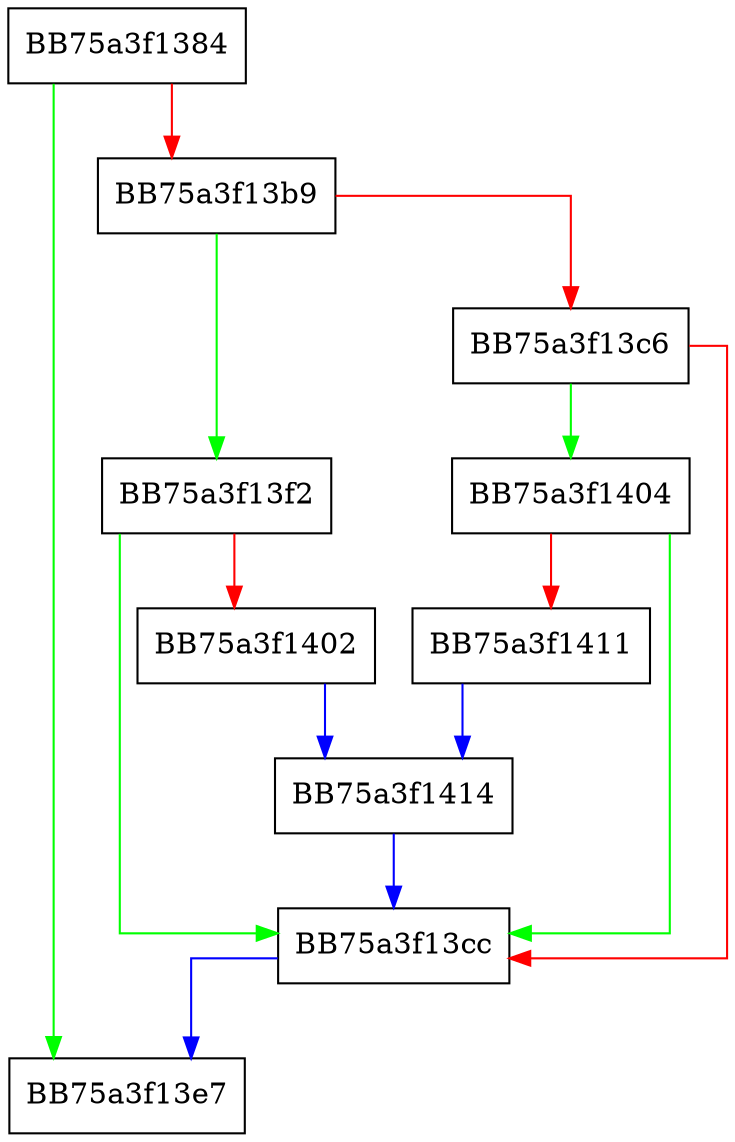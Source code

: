 digraph mimenMlexer_Restart {
  node [shape="box"];
  graph [splines=ortho];
  BB75a3f1384 -> BB75a3f13e7 [color="green"];
  BB75a3f1384 -> BB75a3f13b9 [color="red"];
  BB75a3f13b9 -> BB75a3f13f2 [color="green"];
  BB75a3f13b9 -> BB75a3f13c6 [color="red"];
  BB75a3f13c6 -> BB75a3f1404 [color="green"];
  BB75a3f13c6 -> BB75a3f13cc [color="red"];
  BB75a3f13cc -> BB75a3f13e7 [color="blue"];
  BB75a3f13f2 -> BB75a3f13cc [color="green"];
  BB75a3f13f2 -> BB75a3f1402 [color="red"];
  BB75a3f1402 -> BB75a3f1414 [color="blue"];
  BB75a3f1404 -> BB75a3f13cc [color="green"];
  BB75a3f1404 -> BB75a3f1411 [color="red"];
  BB75a3f1411 -> BB75a3f1414 [color="blue"];
  BB75a3f1414 -> BB75a3f13cc [color="blue"];
}